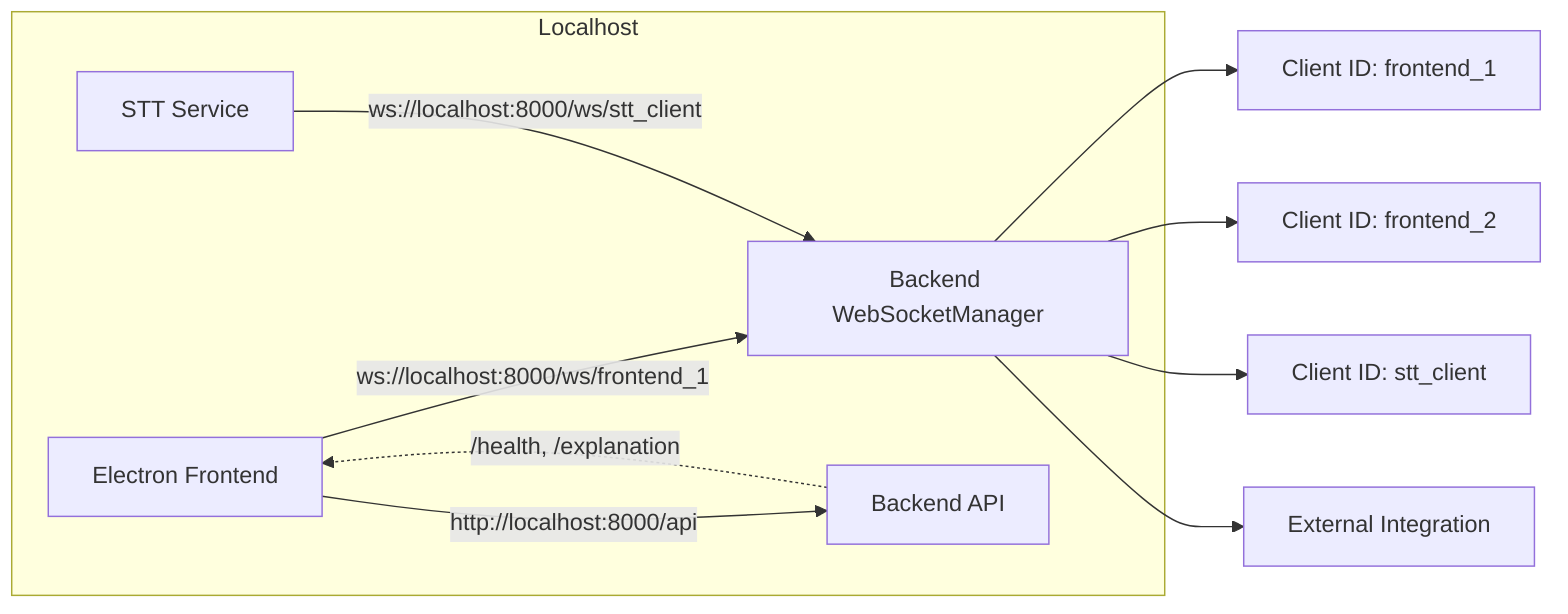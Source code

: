 %% Technical Network Architecture Diagram: Localhost & WebSocket Topology
%% Context: See CONTEXT.md for connection details and endpoints

graph LR;
    ElectronFrontend[Electron Frontend]
    WebSocketManager[Backend WebSocketManager]
    BackendAPI[Backend API]
    STTService[STT Service]
    Client1[Client ID: frontend_1]
    Client2[Client ID: frontend_2]
    STTClient[Client ID: stt_client]
    External[External Integration]

    ElectronFrontend -->|ws://localhost:8000/ws/frontend_1| WebSocketManager
    ElectronFrontend -->|http://localhost:8000/api| BackendAPI
    STTService -->|ws://localhost:8000/ws/stt_client| WebSocketManager
    WebSocketManager --> Client1
    WebSocketManager --> Client2
    WebSocketManager --> STTClient
    WebSocketManager --> External
    BackendAPI -.->|/health, /explanation| ElectronFrontend

    subgraph Localhost
        ElectronFrontend
        WebSocketManager
        BackendAPI
        STTService
    end

%% Notes:
%% - Each frontend and STT service has a unique client_id for WebSocket
%% - WebSocketManager can support multiple clients
%% - CSP restricts connections to localhost:5174 and :8000
%% - External integrations possible via additional endpoints